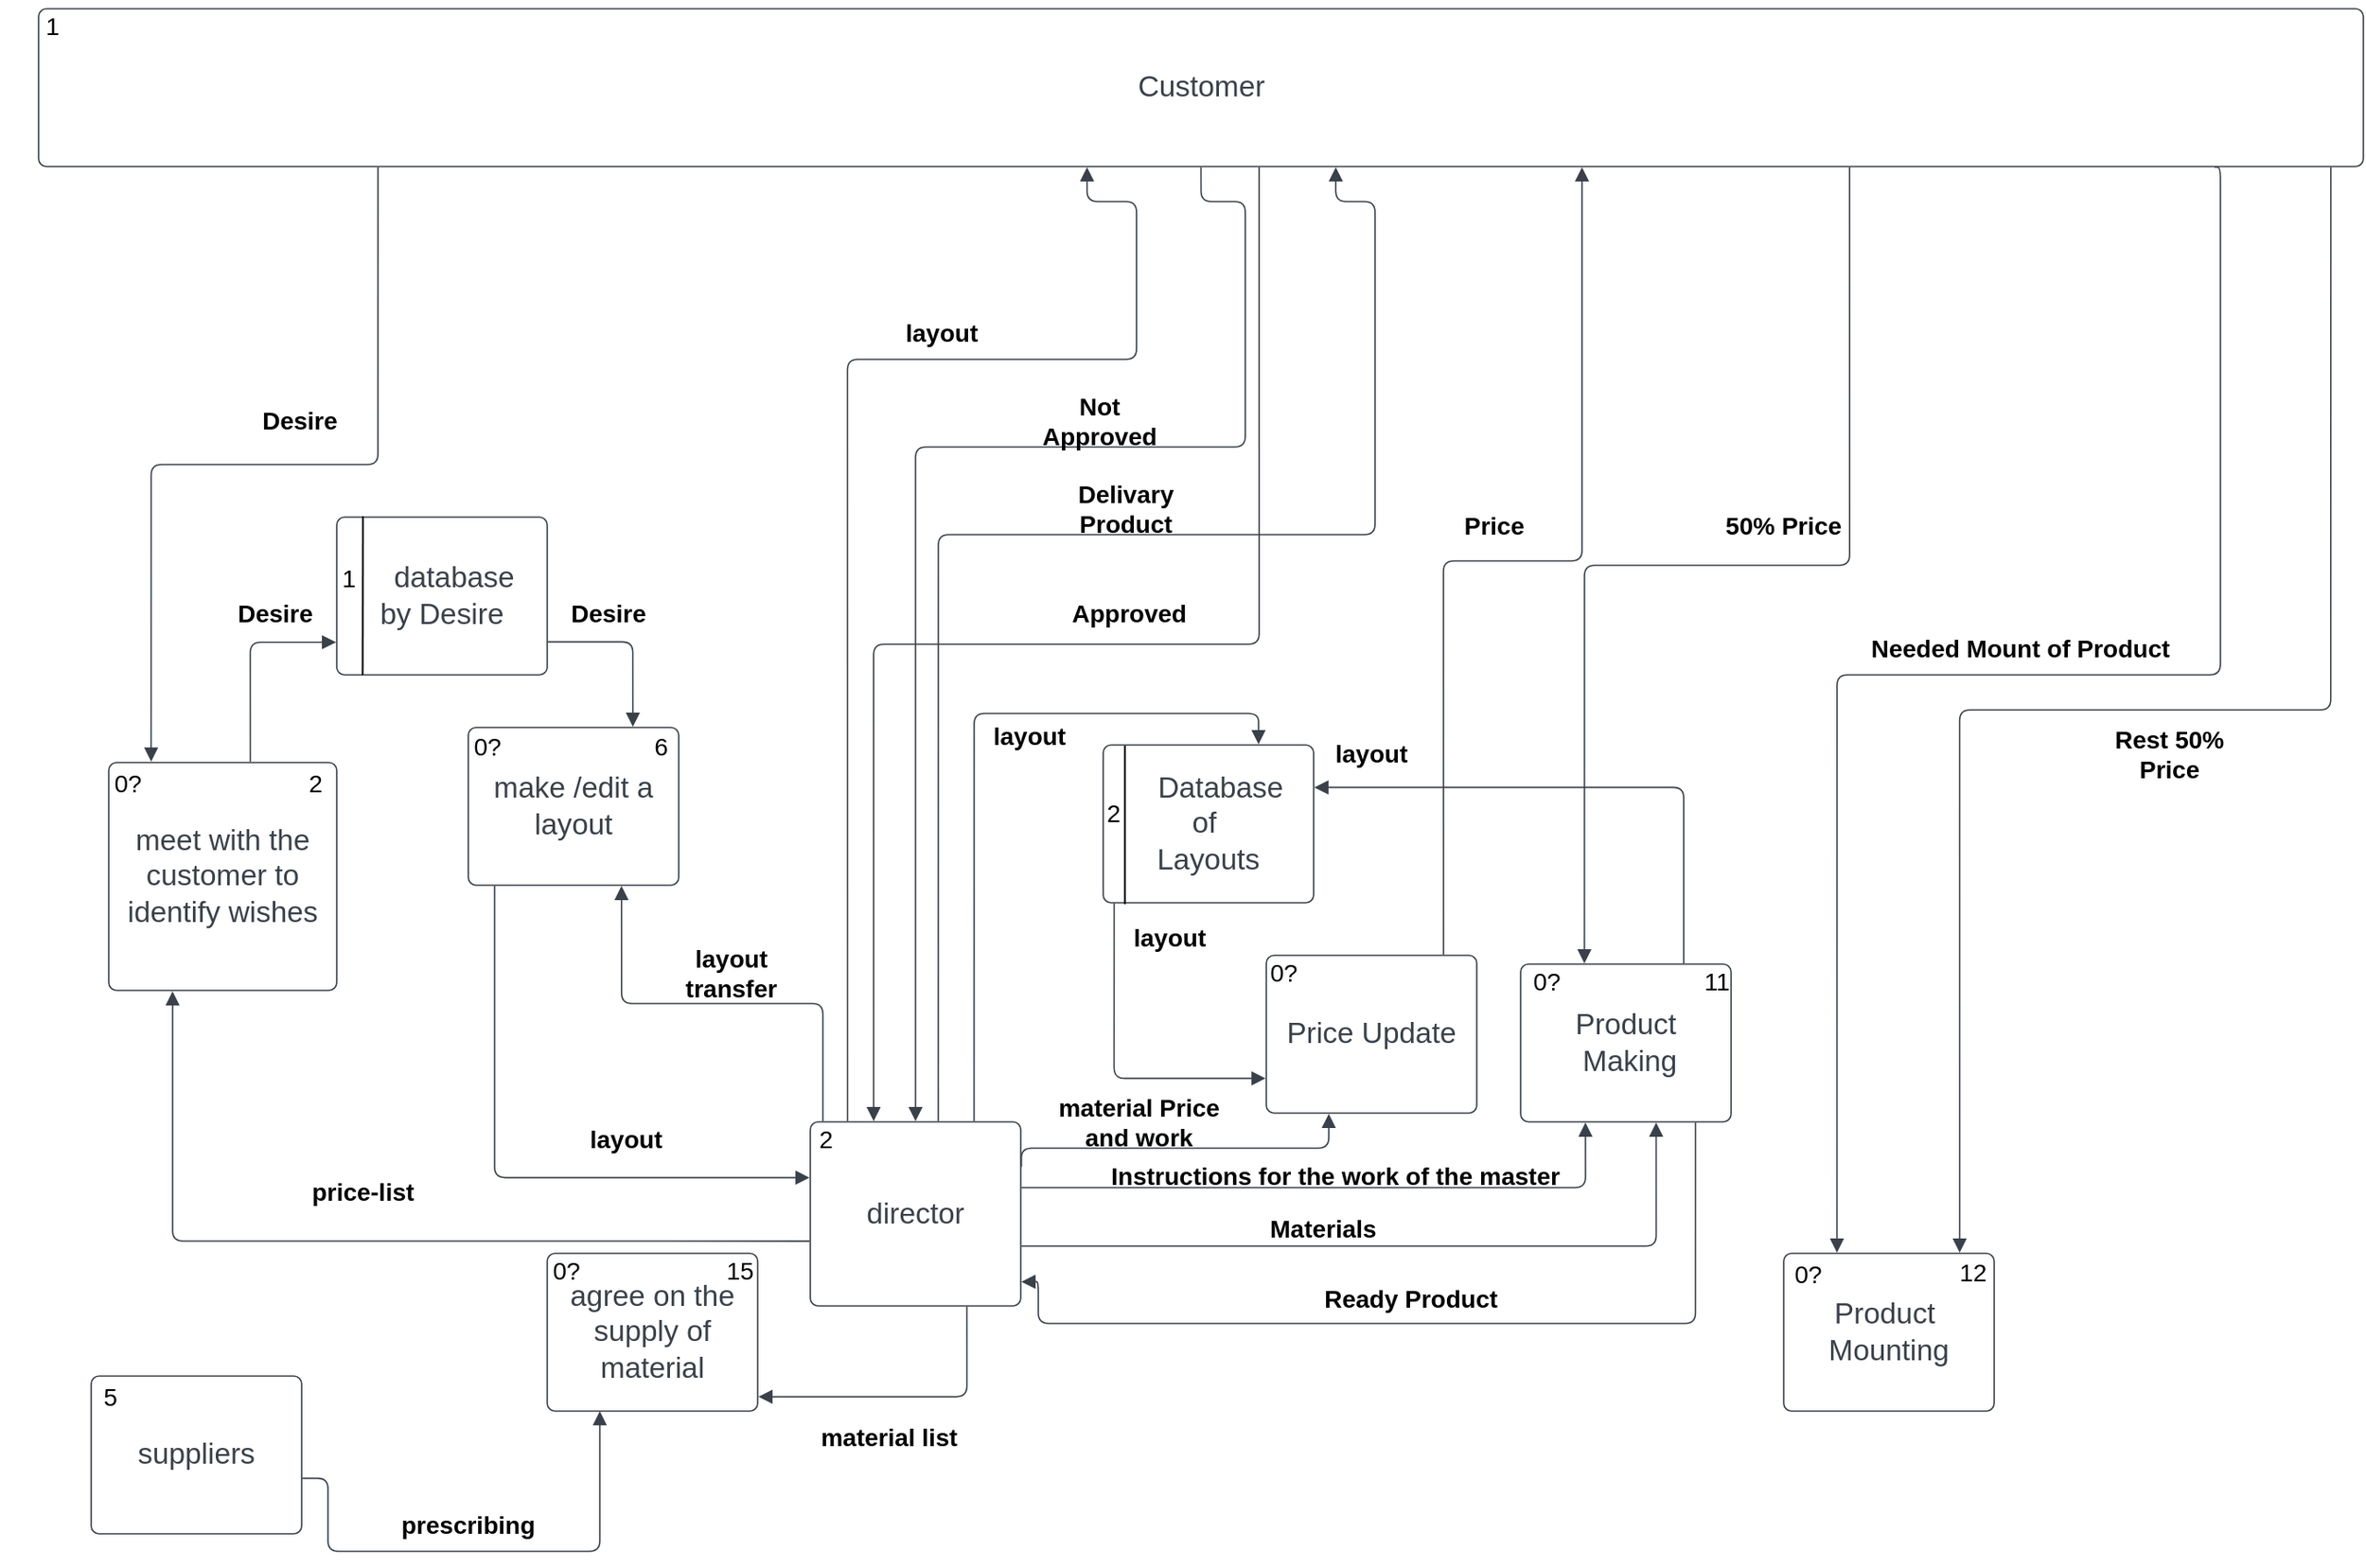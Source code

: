 <mxfile version="16.5.1" type="device"><diagram id="8-Jp3v6pZo7YQEOLFInc" name="Страница 1"><mxGraphModel dx="1038" dy="641" grid="1" gridSize="10" guides="1" tooltips="1" connect="1" arrows="1" fold="1" page="1" pageScale="1" pageWidth="827" pageHeight="1169" math="0" shadow="0"><root><mxCell id="0"/><mxCell id="1" parent="0"/><UserObject label="Customer" lucidchartObjectId="VuO3QgHxCq00" id="sk3o0Xf0YN5ycewAc6kQ-1"><mxCell style="html=1;overflow=block;blockSpacing=1;whiteSpace=wrap;fontSize=16.7;fontColor=#3a414a;spacing=9;strokeColor=#3a414a;strokeOpacity=100;rounded=1;absoluteArcSize=1;arcSize=9;strokeWidth=0.8;" parent="1" vertex="1"><mxGeometry x="220" y="100" width="1325.5" height="90" as="geometry"/></mxCell></UserObject><UserObject label="&amp;nbsp; &amp;nbsp;database by Desire" lucidchartObjectId="VuO37QcpK-xq" id="sk3o0Xf0YN5ycewAc6kQ-2"><mxCell style="html=1;overflow=block;blockSpacing=1;whiteSpace=wrap;fontSize=16.7;fontColor=#3a414a;spacing=9;strokeColor=#3a414a;strokeOpacity=100;rounded=1;absoluteArcSize=1;arcSize=9;strokeWidth=0.8;" parent="1" vertex="1"><mxGeometry x="390" y="390" width="120" height="90" as="geometry"/></mxCell></UserObject><UserObject label="meet with the customer to identify wishes" lucidchartObjectId="VuO3s7L4ausJ" id="sk3o0Xf0YN5ycewAc6kQ-3"><mxCell style="html=1;overflow=block;blockSpacing=1;whiteSpace=wrap;fontSize=16.7;fontColor=#3a414a;spacing=9;strokeColor=#3a414a;strokeOpacity=100;rounded=1;absoluteArcSize=1;arcSize=9;strokeWidth=0.8;" parent="1" vertex="1"><mxGeometry x="260" y="530" width="130" height="130" as="geometry"/></mxCell></UserObject><UserObject label="make /edit a layout" lucidchartObjectId="WuO3gTZSOkX5" id="sk3o0Xf0YN5ycewAc6kQ-4"><mxCell style="html=1;overflow=block;blockSpacing=1;whiteSpace=wrap;fontSize=16.7;fontColor=#3a414a;spacing=9;strokeColor=#3a414a;strokeOpacity=100;rounded=1;absoluteArcSize=1;arcSize=9;strokeWidth=0.8;" parent="1" vertex="1"><mxGeometry x="465" y="510" width="120" height="90" as="geometry"/></mxCell></UserObject><UserObject label="suppliers" lucidchartObjectId="2uO3g4DsFHfG" id="sk3o0Xf0YN5ycewAc6kQ-5"><mxCell style="html=1;overflow=block;blockSpacing=1;whiteSpace=wrap;fontSize=16.7;fontColor=#3a414a;spacing=9;strokeColor=#3a414a;strokeOpacity=100;rounded=1;absoluteArcSize=1;arcSize=9;strokeWidth=0.8;" parent="1" vertex="1"><mxGeometry x="250" y="880" width="120" height="90" as="geometry"/></mxCell></UserObject><UserObject label="agree on the supply of material" lucidchartObjectId="3uO3Tk2mHHOT" id="sk3o0Xf0YN5ycewAc6kQ-6"><mxCell style="html=1;overflow=block;blockSpacing=1;whiteSpace=wrap;fontSize=16.7;fontColor=#3a414a;spacing=9;strokeColor=#3a414a;strokeOpacity=100;rounded=1;absoluteArcSize=1;arcSize=9;strokeWidth=0.8;" parent="1" vertex="1"><mxGeometry x="510" y="810" width="120" height="90" as="geometry"/></mxCell></UserObject><UserObject label="Price Update" lucidchartObjectId="4uO3TRfyS2Xg" id="sk3o0Xf0YN5ycewAc6kQ-7"><mxCell style="html=1;overflow=block;blockSpacing=1;whiteSpace=wrap;fontSize=16.7;fontColor=#3a414a;spacing=9;strokeColor=#3a414a;strokeOpacity=100;rounded=1;absoluteArcSize=1;arcSize=9;strokeWidth=0.8;" parent="1" vertex="1"><mxGeometry x="920" y="640" width="120" height="90" as="geometry"/></mxCell></UserObject><UserObject label="Product&lt;br&gt;&amp;nbsp;Making" lucidchartObjectId="5uO3WFaSCXtl" id="sk3o0Xf0YN5ycewAc6kQ-8"><mxCell style="html=1;overflow=block;blockSpacing=1;whiteSpace=wrap;fontSize=16.7;fontColor=#3a414a;spacing=9;strokeColor=#3a414a;strokeOpacity=100;rounded=1;absoluteArcSize=1;arcSize=9;strokeWidth=0.8;" parent="1" vertex="1"><mxGeometry x="1065" y="645" width="120" height="90" as="geometry"/></mxCell></UserObject><UserObject label="Product&amp;nbsp;&lt;br&gt;Mounting" lucidchartObjectId="7uO3QJo4KwS~" id="sk3o0Xf0YN5ycewAc6kQ-9"><mxCell style="html=1;overflow=block;blockSpacing=1;whiteSpace=wrap;fontSize=16.7;fontColor=#3a414a;spacing=9;strokeColor=#3a414a;strokeOpacity=100;rounded=1;absoluteArcSize=1;arcSize=9;strokeWidth=0.8;" parent="1" vertex="1"><mxGeometry x="1215" y="810" width="120" height="90" as="geometry"/></mxCell></UserObject><UserObject label="director" lucidchartObjectId="hvO3Xy9AM3UA" id="sk3o0Xf0YN5ycewAc6kQ-10"><mxCell style="html=1;overflow=block;blockSpacing=1;whiteSpace=wrap;fontSize=16.7;fontColor=#3a414a;spacing=9;strokeColor=#3a414a;strokeOpacity=100;rounded=1;absoluteArcSize=1;arcSize=9;strokeWidth=0.8;" parent="1" vertex="1"><mxGeometry x="660" y="735" width="120" height="105" as="geometry"/></mxCell></UserObject><UserObject label="&amp;nbsp; &amp;nbsp;Database of&amp;nbsp;&lt;br&gt;Layouts" lucidchartObjectId="ivO3Tdu9nymU" id="sk3o0Xf0YN5ycewAc6kQ-11"><mxCell style="html=1;overflow=block;blockSpacing=1;whiteSpace=wrap;fontSize=16.7;fontColor=#3a414a;spacing=9;strokeColor=#3a414a;strokeOpacity=100;rounded=1;absoluteArcSize=1;arcSize=9;strokeWidth=0.8;" parent="1" vertex="1"><mxGeometry x="827" y="520" width="120" height="90" as="geometry"/></mxCell></UserObject><UserObject label="" lucidchartObjectId="syO3vsrLoh~A" id="sk3o0Xf0YN5ycewAc6kQ-12"><mxCell style="html=1;jettySize=18;whiteSpace=wrap;fontSize=13;strokeColor=#3a414a;strokeOpacity=100;strokeWidth=0.8;rounded=1;arcSize=12;edgeStyle=orthogonalEdgeStyle;startArrow=none;endArrow=block;endFill=1;exitX=0.986;exitY=1.004;exitPerimeter=0;entryX=0.836;entryY=-0.004;entryPerimeter=0;" parent="1" source="sk3o0Xf0YN5ycewAc6kQ-1" target="sk3o0Xf0YN5ycewAc6kQ-9" edge="1"><mxGeometry width="100" height="100" relative="1" as="geometry"><Array as="points"/></mxGeometry></mxCell></UserObject><UserObject label="" lucidchartObjectId="BAO3RwtnBQ~0" id="sk3o0Xf0YN5ycewAc6kQ-13"><mxCell style="html=1;jettySize=18;whiteSpace=wrap;fontSize=13;strokeColor=#3a414a;strokeOpacity=100;strokeWidth=0.8;rounded=1;arcSize=12;edgeStyle=orthogonalEdgeStyle;startArrow=none;endArrow=block;endFill=1;exitX=0.775;exitY=-0.004;exitPerimeter=0;entryX=1.003;entryY=0.269;entryPerimeter=0;" parent="1" source="sk3o0Xf0YN5ycewAc6kQ-8" target="sk3o0Xf0YN5ycewAc6kQ-11" edge="1"><mxGeometry width="100" height="100" relative="1" as="geometry"><Array as="points"/></mxGeometry></mxCell></UserObject><UserObject label="" lucidchartObjectId="ZAO3rAn_Qy5a" id="sk3o0Xf0YN5ycewAc6kQ-14"><mxCell style="html=1;jettySize=18;whiteSpace=wrap;fontSize=13;strokeColor=#3a414a;strokeOpacity=100;strokeWidth=0.8;rounded=1;arcSize=12;edgeStyle=orthogonalEdgeStyle;startArrow=none;endArrow=block;endFill=1;exitX=0.936;exitY=1.004;exitPerimeter=0;entryX=0.253;entryY=-0.004;entryPerimeter=0;" parent="1" source="sk3o0Xf0YN5ycewAc6kQ-1" target="sk3o0Xf0YN5ycewAc6kQ-9" edge="1"><mxGeometry width="100" height="100" relative="1" as="geometry"><Array as="points"><mxPoint x="1464" y="480"/><mxPoint x="1245" y="480"/></Array></mxGeometry></mxCell></UserObject><UserObject label="" lucidchartObjectId="_AO3zRc4r9J4" id="sk3o0Xf0YN5ycewAc6kQ-15"><mxCell style="html=1;jettySize=18;whiteSpace=wrap;fontSize=13;strokeColor=#3a414a;strokeOpacity=100;strokeWidth=0.8;rounded=1;arcSize=12;edgeStyle=orthogonalEdgeStyle;startArrow=none;endArrow=block;endFill=1;exitX=0.779;exitY=1.004;exitPerimeter=0;entryX=0.303;entryY=-0.004;entryPerimeter=0;" parent="1" source="sk3o0Xf0YN5ycewAc6kQ-1" target="sk3o0Xf0YN5ycewAc6kQ-8" edge="1"><mxGeometry width="100" height="100" relative="1" as="geometry"><Array as="points"/></mxGeometry></mxCell></UserObject><UserObject label="" lucidchartObjectId="jBO3nlQsIJuD" id="sk3o0Xf0YN5ycewAc6kQ-16"><mxCell style="html=1;jettySize=18;whiteSpace=wrap;fontSize=13;strokeColor=#3a414a;strokeOpacity=100;strokeWidth=0.8;rounded=1;arcSize=12;edgeStyle=orthogonalEdgeStyle;startArrow=none;endArrow=block;endFill=1;exitX=0.842;exitY=-0.004;exitPerimeter=0;entryX=0.664;entryY=1.004;entryPerimeter=0;" parent="1" source="sk3o0Xf0YN5ycewAc6kQ-7" target="sk3o0Xf0YN5ycewAc6kQ-1" edge="1"><mxGeometry width="100" height="100" relative="1" as="geometry"><Array as="points"><mxPoint x="1021" y="415"/><mxPoint x="1100" y="415"/><mxPoint x="1100" y="190"/></Array></mxGeometry></mxCell></UserObject><UserObject label="" lucidchartObjectId="vBO3p8ErJJn7" id="sk3o0Xf0YN5ycewAc6kQ-17"><mxCell style="html=1;jettySize=18;whiteSpace=wrap;fontSize=13;strokeColor=#3a414a;strokeOpacity=100;strokeWidth=0.8;rounded=1;arcSize=12;edgeStyle=orthogonalEdgeStyle;startArrow=none;endArrow=block;endFill=1;exitX=0.052;exitY=1.003;exitPerimeter=0;entryX=-0.003;entryY=0.78;entryPerimeter=0;exitDx=0;exitDy=0;" parent="1" source="sk3o0Xf0YN5ycewAc6kQ-11" target="sk3o0Xf0YN5ycewAc6kQ-7" edge="1"><mxGeometry width="100" height="100" relative="1" as="geometry"><Array as="points"/></mxGeometry></mxCell></UserObject><UserObject label="" lucidchartObjectId="mCO3MsNEEXpA" id="sk3o0Xf0YN5ycewAc6kQ-18"><mxCell style="html=1;jettySize=18;whiteSpace=wrap;fontSize=13;strokeColor=#3a414a;strokeOpacity=100;strokeWidth=0.8;rounded=1;arcSize=12;edgeStyle=orthogonalEdgeStyle;startArrow=none;endArrow=block;endFill=1;exitX=0.525;exitY=1.004;exitPerimeter=0;entryX=0.301;entryY=-0.004;entryPerimeter=0;" parent="1" source="sk3o0Xf0YN5ycewAc6kQ-1" target="sk3o0Xf0YN5ycewAc6kQ-10" edge="1"><mxGeometry width="100" height="100" relative="1" as="geometry"><Array as="points"/></mxGeometry></mxCell></UserObject><UserObject label="" lucidchartObjectId="GCO3w6SdLy4X" id="sk3o0Xf0YN5ycewAc6kQ-19"><mxCell style="html=1;jettySize=18;whiteSpace=wrap;fontSize=13;strokeColor=#3a414a;strokeOpacity=100;strokeWidth=0.8;rounded=1;arcSize=12;edgeStyle=orthogonalEdgeStyle;startArrow=none;endArrow=block;endFill=1;exitX=0.608;exitY=-0.004;exitPerimeter=0;entryX=0.558;entryY=1.004;entryPerimeter=0;" parent="1" source="sk3o0Xf0YN5ycewAc6kQ-10" target="sk3o0Xf0YN5ycewAc6kQ-1" edge="1"><mxGeometry width="100" height="100" relative="1" as="geometry"><Array as="points"><mxPoint x="733" y="400"/><mxPoint x="982" y="400"/><mxPoint x="982" y="210"/><mxPoint x="960" y="210"/></Array></mxGeometry></mxCell></UserObject><UserObject label="" lucidchartObjectId="KDO3iasCcgRP" id="sk3o0Xf0YN5ycewAc6kQ-20"><mxCell style="html=1;jettySize=18;whiteSpace=wrap;fontSize=13;strokeColor=#3a414a;strokeOpacity=100;strokeWidth=0.8;rounded=1;arcSize=12;edgeStyle=orthogonalEdgeStyle;startArrow=none;endArrow=block;endFill=1;exitX=0.5;exitY=1.004;exitPerimeter=0;entryX=0.5;entryY=-0.004;entryPerimeter=0;" parent="1" source="sk3o0Xf0YN5ycewAc6kQ-1" target="sk3o0Xf0YN5ycewAc6kQ-10" edge="1"><mxGeometry width="100" height="100" relative="1" as="geometry"><Array as="points"><mxPoint x="883" y="210"/><mxPoint x="908" y="210"/><mxPoint x="908" y="350"/><mxPoint x="720" y="350"/></Array></mxGeometry></mxCell></UserObject><UserObject label="" lucidchartObjectId="yEO3XQ6JEy~a" id="sk3o0Xf0YN5ycewAc6kQ-21"><mxCell style="html=1;jettySize=18;whiteSpace=wrap;fontSize=13;strokeColor=#3a414a;strokeOpacity=100;strokeWidth=0.8;rounded=1;arcSize=12;edgeStyle=orthogonalEdgeStyle;startArrow=none;endArrow=block;endFill=1;exitX=0.778;exitY=-0.004;exitPerimeter=0;entryX=0.738;entryY=-0.004;entryPerimeter=0;" parent="1" source="sk3o0Xf0YN5ycewAc6kQ-10" target="sk3o0Xf0YN5ycewAc6kQ-11" edge="1"><mxGeometry width="100" height="100" relative="1" as="geometry"><Array as="points"/></mxGeometry></mxCell></UserObject><UserObject label="" lucidchartObjectId="GEO3EpPa49yD" id="sk3o0Xf0YN5ycewAc6kQ-22"><mxCell style="html=1;jettySize=18;whiteSpace=wrap;fontSize=13;strokeColor=#3a414a;strokeOpacity=100;strokeWidth=0.8;rounded=1;arcSize=12;edgeStyle=orthogonalEdgeStyle;startArrow=none;endArrow=block;endFill=1;exitX=0.744;exitY=1.004;exitPerimeter=0;entryX=1.003;entryY=0.909;entryPerimeter=0;" parent="1" source="sk3o0Xf0YN5ycewAc6kQ-10" target="sk3o0Xf0YN5ycewAc6kQ-6" edge="1"><mxGeometry width="100" height="100" relative="1" as="geometry"><Array as="points"/></mxGeometry></mxCell></UserObject><UserObject label="" lucidchartObjectId="YEO3q4UaBnt_" id="sk3o0Xf0YN5ycewAc6kQ-23"><mxCell style="html=1;jettySize=18;whiteSpace=wrap;fontSize=13;strokeColor=#3a414a;strokeOpacity=100;strokeWidth=0.8;rounded=1;arcSize=12;edgeStyle=orthogonalEdgeStyle;startArrow=none;endArrow=block;endFill=1;exitX=1.003;exitY=0.244;exitPerimeter=0;entryX=0.297;entryY=1.004;entryPerimeter=0;" parent="1" source="sk3o0Xf0YN5ycewAc6kQ-10" target="sk3o0Xf0YN5ycewAc6kQ-7" edge="1"><mxGeometry width="100" height="100" relative="1" as="geometry"><Array as="points"><mxPoint x="780" y="750"/><mxPoint x="956" y="750"/></Array></mxGeometry></mxCell></UserObject><UserObject label="" lucidchartObjectId="aFO358TBXfWk" id="sk3o0Xf0YN5ycewAc6kQ-24"><mxCell style="html=1;jettySize=18;whiteSpace=wrap;fontSize=13;strokeColor=#3a414a;strokeOpacity=100;strokeWidth=0.8;rounded=1;arcSize=12;edgeStyle=orthogonalEdgeStyle;startArrow=none;endArrow=block;endFill=1;exitX=1.003;exitY=0.357;exitPerimeter=0;entryX=0.308;entryY=1.004;entryPerimeter=0;" parent="1" source="sk3o0Xf0YN5ycewAc6kQ-10" target="sk3o0Xf0YN5ycewAc6kQ-8" edge="1"><mxGeometry width="100" height="100" relative="1" as="geometry"><Array as="points"><mxPoint x="1102" y="773"/></Array></mxGeometry></mxCell></UserObject><UserObject label="" lucidchartObjectId="iFO3LfWJaVzJ" id="sk3o0Xf0YN5ycewAc6kQ-25"><mxCell style="html=1;jettySize=18;whiteSpace=wrap;fontSize=13;strokeColor=#3a414a;strokeOpacity=100;strokeWidth=0.8;rounded=1;arcSize=12;edgeStyle=orthogonalEdgeStyle;startArrow=none;endArrow=block;endFill=1;exitX=1.003;exitY=0.675;exitPerimeter=0;entryX=0.644;entryY=1.004;entryPerimeter=0;" parent="1" source="sk3o0Xf0YN5ycewAc6kQ-10" target="sk3o0Xf0YN5ycewAc6kQ-8" edge="1"><mxGeometry width="100" height="100" relative="1" as="geometry"><Array as="points"/></mxGeometry></mxCell></UserObject><UserObject label="" lucidchartObjectId="pFO34ugMsdZL" id="sk3o0Xf0YN5ycewAc6kQ-26"><mxCell style="html=1;jettySize=18;whiteSpace=wrap;fontSize=13;strokeColor=#3a414a;strokeOpacity=100;strokeWidth=0.8;rounded=1;arcSize=12;edgeStyle=orthogonalEdgeStyle;startArrow=none;endArrow=block;endFill=1;exitX=0.831;exitY=1.004;exitPerimeter=0;entryX=1.003;entryY=0.869;entryPerimeter=0;" parent="1" source="sk3o0Xf0YN5ycewAc6kQ-8" target="sk3o0Xf0YN5ycewAc6kQ-10" edge="1"><mxGeometry width="100" height="100" relative="1" as="geometry"><Array as="points"><mxPoint x="1165" y="850"/><mxPoint x="790" y="850"/><mxPoint x="790" y="826"/></Array></mxGeometry></mxCell></UserObject><UserObject label="" lucidchartObjectId="SGO3nu1Zo4ZE" id="sk3o0Xf0YN5ycewAc6kQ-27"><mxCell style="html=1;jettySize=18;whiteSpace=wrap;fontSize=13;strokeColor=#3a414a;strokeOpacity=100;strokeWidth=0.8;rounded=1;arcSize=12;edgeStyle=orthogonalEdgeStyle;startArrow=none;endArrow=block;endFill=1;exitX=0.125;exitY=1.004;exitPerimeter=0;entryX=-0.003;entryY=0.303;entryPerimeter=0;" parent="1" source="sk3o0Xf0YN5ycewAc6kQ-4" target="sk3o0Xf0YN5ycewAc6kQ-10" edge="1"><mxGeometry width="100" height="100" relative="1" as="geometry"><Array as="points"/></mxGeometry></mxCell></UserObject><UserObject label="" lucidchartObjectId="FIO3myUgv3BR" id="sk3o0Xf0YN5ycewAc6kQ-28"><mxCell style="html=1;jettySize=18;whiteSpace=wrap;fontSize=13;strokeColor=#3a414a;strokeOpacity=100;strokeWidth=0.8;rounded=1;arcSize=12;edgeStyle=orthogonalEdgeStyle;startArrow=none;endArrow=block;endFill=1;exitX=0.06;exitY=-0.004;exitPerimeter=0;entryX=0.728;entryY=1.004;entryPerimeter=0;" parent="1" source="sk3o0Xf0YN5ycewAc6kQ-10" target="sk3o0Xf0YN5ycewAc6kQ-4" edge="1"><mxGeometry width="100" height="100" relative="1" as="geometry"><Array as="points"/></mxGeometry></mxCell></UserObject><UserObject label="" lucidchartObjectId="KIO3P2-_enZs" id="sk3o0Xf0YN5ycewAc6kQ-29"><mxCell style="html=1;jettySize=18;whiteSpace=wrap;fontSize=13;strokeColor=#3a414a;strokeOpacity=100;strokeWidth=0.8;rounded=1;arcSize=12;edgeStyle=orthogonalEdgeStyle;startArrow=none;endArrow=block;endFill=1;exitX=0.177;exitY=-0.004;exitPerimeter=0;entryX=0.451;entryY=1.004;entryPerimeter=0;" parent="1" source="sk3o0Xf0YN5ycewAc6kQ-10" target="sk3o0Xf0YN5ycewAc6kQ-1" edge="1"><mxGeometry width="100" height="100" relative="1" as="geometry"><Array as="points"><mxPoint x="681" y="300"/><mxPoint x="846" y="300"/><mxPoint x="846" y="210"/><mxPoint x="818" y="210"/></Array></mxGeometry></mxCell></UserObject><UserObject label="" lucidchartObjectId="9IO3O85ldNJz" id="sk3o0Xf0YN5ycewAc6kQ-30"><mxCell style="html=1;jettySize=18;whiteSpace=wrap;fontSize=13;strokeColor=#3a414a;strokeOpacity=100;strokeWidth=0.8;rounded=1;arcSize=12;edgeStyle=orthogonalEdgeStyle;startArrow=none;endArrow=block;endFill=1;exitX=1.003;exitY=0.648;exitPerimeter=0;entryX=0.25;entryY=1;entryDx=0;entryDy=0;" parent="1" source="sk3o0Xf0YN5ycewAc6kQ-5" target="sk3o0Xf0YN5ycewAc6kQ-6" edge="1"><mxGeometry width="100" height="100" relative="1" as="geometry"><Array as="points"><mxPoint x="385" y="980"/><mxPoint x="540" y="980"/></Array></mxGeometry></mxCell></UserObject><UserObject label="" lucidchartObjectId="qJO38kpKxhpt" id="sk3o0Xf0YN5ycewAc6kQ-31"><mxCell style="html=1;jettySize=18;whiteSpace=wrap;fontSize=13;strokeColor=#3a414a;strokeOpacity=100;strokeWidth=0.8;rounded=1;arcSize=12;edgeStyle=orthogonalEdgeStyle;startArrow=none;endArrow=block;endFill=1;exitX=-0.003;exitY=0.648;exitPerimeter=0;entryX=0.28;entryY=1.004;entryPerimeter=0;" parent="1" source="sk3o0Xf0YN5ycewAc6kQ-10" target="sk3o0Xf0YN5ycewAc6kQ-3" edge="1"><mxGeometry width="100" height="100" relative="1" as="geometry"><Array as="points"/></mxGeometry></mxCell></UserObject><UserObject label="" lucidchartObjectId="yJO3pNXr24Xw" id="sk3o0Xf0YN5ycewAc6kQ-32"><mxCell style="html=1;jettySize=18;whiteSpace=wrap;fontSize=13;strokeColor=#3a414a;strokeOpacity=100;strokeWidth=0.8;rounded=1;arcSize=12;edgeStyle=orthogonalEdgeStyle;startArrow=none;endArrow=block;endFill=1;exitX=0.146;exitY=1.004;exitPerimeter=0;entryX=0.186;entryY=-0.004;entryPerimeter=0;" parent="1" source="sk3o0Xf0YN5ycewAc6kQ-1" target="sk3o0Xf0YN5ycewAc6kQ-3" edge="1"><mxGeometry width="100" height="100" relative="1" as="geometry"><Array as="points"/></mxGeometry></mxCell></UserObject><UserObject label="" lucidchartObjectId="GJO3O_tJ6e-B" id="sk3o0Xf0YN5ycewAc6kQ-33"><mxCell style="html=1;jettySize=18;whiteSpace=wrap;fontSize=13;strokeColor=#3a414a;strokeOpacity=100;strokeWidth=0.8;rounded=1;arcSize=12;edgeStyle=orthogonalEdgeStyle;startArrow=none;endArrow=block;endFill=1;exitX=0.621;exitY=-0.004;exitPerimeter=0;entryX=-0.003;entryY=0.793;entryPerimeter=0;" parent="1" source="sk3o0Xf0YN5ycewAc6kQ-3" target="sk3o0Xf0YN5ycewAc6kQ-2" edge="1"><mxGeometry width="100" height="100" relative="1" as="geometry"><Array as="points"/></mxGeometry></mxCell></UserObject><UserObject label="" lucidchartObjectId="OJO3nvNanyT5" id="sk3o0Xf0YN5ycewAc6kQ-34"><mxCell style="html=1;jettySize=18;whiteSpace=wrap;fontSize=13;strokeColor=#3a414a;strokeOpacity=100;strokeWidth=0.8;rounded=1;arcSize=12;edgeStyle=orthogonalEdgeStyle;startArrow=none;endArrow=block;endFill=1;exitX=1.003;exitY=0.791;exitPerimeter=0;entryX=0.782;entryY=-0.004;entryPerimeter=0;" parent="1" source="sk3o0Xf0YN5ycewAc6kQ-2" target="sk3o0Xf0YN5ycewAc6kQ-4" edge="1"><mxGeometry width="100" height="100" relative="1" as="geometry"><Array as="points"/></mxGeometry></mxCell></UserObject><mxCell id="ZkdYIVd_s-SE7F8qJqTa-1" value="&lt;b&gt;&lt;font style=&quot;font-size: 14px&quot;&gt;Not Approved&lt;/font&gt;&lt;/b&gt;" style="text;html=1;strokeColor=none;fillColor=none;align=center;verticalAlign=middle;whiteSpace=wrap;rounded=0;" parent="1" vertex="1"><mxGeometry x="780" y="320" width="90" height="30" as="geometry"/></mxCell><mxCell id="ZkdYIVd_s-SE7F8qJqTa-2" value="&lt;b&gt;&lt;font style=&quot;font-size: 14px&quot;&gt;prescribing&lt;/font&gt;&lt;/b&gt;" style="text;html=1;strokeColor=none;fillColor=none;align=center;verticalAlign=middle;whiteSpace=wrap;rounded=0;" parent="1" vertex="1"><mxGeometry x="420" y="950" width="90" height="30" as="geometry"/></mxCell><mxCell id="ZkdYIVd_s-SE7F8qJqTa-3" value="&lt;span style=&quot;font-size: 14px&quot;&gt;&lt;b&gt;layout transfer&lt;/b&gt;&lt;/span&gt;" style="text;html=1;strokeColor=none;fillColor=none;align=center;verticalAlign=middle;whiteSpace=wrap;rounded=0;" parent="1" vertex="1"><mxGeometry x="570" y="630" width="90" height="40" as="geometry"/></mxCell><mxCell id="ZkdYIVd_s-SE7F8qJqTa-4" value="&lt;span style=&quot;font-size: 14px&quot;&gt;&lt;b&gt;layout&lt;/b&gt;&lt;/span&gt;" style="text;html=1;strokeColor=none;fillColor=none;align=center;verticalAlign=middle;whiteSpace=wrap;rounded=0;" parent="1" vertex="1"><mxGeometry x="510" y="730" width="90" height="30" as="geometry"/></mxCell><mxCell id="ZkdYIVd_s-SE7F8qJqTa-5" value="&lt;span style=&quot;font-size: 14px&quot;&gt;&lt;b&gt;layout&lt;/b&gt;&lt;/span&gt;" style="text;html=1;strokeColor=none;fillColor=none;align=center;verticalAlign=middle;whiteSpace=wrap;rounded=0;" parent="1" vertex="1"><mxGeometry x="690" y="270" width="90" height="30" as="geometry"/></mxCell><mxCell id="ZkdYIVd_s-SE7F8qJqTa-6" value="&lt;span style=&quot;font-size: 14px&quot;&gt;&lt;b&gt;Desire&lt;/b&gt;&lt;/span&gt;" style="text;html=1;strokeColor=none;fillColor=none;align=center;verticalAlign=middle;whiteSpace=wrap;rounded=0;" parent="1" vertex="1"><mxGeometry x="324" y="320" width="90" height="30" as="geometry"/></mxCell><mxCell id="ZkdYIVd_s-SE7F8qJqTa-7" value="&lt;span style=&quot;font-size: 14px&quot;&gt;&lt;b&gt;material list&lt;/b&gt;&lt;/span&gt;" style="text;html=1;strokeColor=none;fillColor=none;align=center;verticalAlign=middle;whiteSpace=wrap;rounded=0;" parent="1" vertex="1"><mxGeometry x="660" y="900" width="90" height="30" as="geometry"/></mxCell><mxCell id="ZkdYIVd_s-SE7F8qJqTa-8" value="&lt;span style=&quot;font-size: 14px&quot;&gt;&lt;b&gt;price-list&lt;/b&gt;&lt;/span&gt;" style="text;html=1;strokeColor=none;fillColor=none;align=center;verticalAlign=middle;whiteSpace=wrap;rounded=0;" parent="1" vertex="1"><mxGeometry x="360" y="760" width="90" height="30" as="geometry"/></mxCell><mxCell id="ZkdYIVd_s-SE7F8qJqTa-10" value="&lt;span style=&quot;font-size: 14px&quot;&gt;&lt;b&gt;Desire&lt;/b&gt;&lt;/span&gt;" style="text;html=1;strokeColor=none;fillColor=none;align=center;verticalAlign=middle;whiteSpace=wrap;rounded=0;" parent="1" vertex="1"><mxGeometry x="310" y="430" width="90" height="30" as="geometry"/></mxCell><mxCell id="ZkdYIVd_s-SE7F8qJqTa-11" value="&lt;span style=&quot;font-size: 14px&quot;&gt;&lt;b&gt;Desire&lt;/b&gt;&lt;/span&gt;" style="text;html=1;strokeColor=none;fillColor=none;align=center;verticalAlign=middle;whiteSpace=wrap;rounded=0;" parent="1" vertex="1"><mxGeometry x="500" y="430" width="90" height="30" as="geometry"/></mxCell><mxCell id="ZkdYIVd_s-SE7F8qJqTa-14" value="&lt;b&gt;&lt;font style=&quot;font-size: 14px&quot;&gt;Delivary Product&lt;/font&gt;&lt;/b&gt;" style="text;html=1;strokeColor=none;fillColor=none;align=center;verticalAlign=middle;whiteSpace=wrap;rounded=0;" parent="1" vertex="1"><mxGeometry x="795" y="370" width="90" height="30" as="geometry"/></mxCell><mxCell id="ZkdYIVd_s-SE7F8qJqTa-15" value="&lt;b&gt;&lt;font style=&quot;font-size: 14px&quot;&gt;&amp;nbsp;Approved&lt;/font&gt;&lt;/b&gt;" style="text;html=1;strokeColor=none;fillColor=none;align=center;verticalAlign=middle;whiteSpace=wrap;rounded=0;" parent="1" vertex="1"><mxGeometry x="795" y="430" width="90" height="30" as="geometry"/></mxCell><mxCell id="ZkdYIVd_s-SE7F8qJqTa-17" value="&lt;span style=&quot;font-size: 14px&quot;&gt;&lt;b&gt;layout&lt;/b&gt;&lt;/span&gt;" style="text;html=1;strokeColor=none;fillColor=none;align=center;verticalAlign=middle;whiteSpace=wrap;rounded=0;" parent="1" vertex="1"><mxGeometry x="740" y="500" width="90" height="30" as="geometry"/></mxCell><mxCell id="ZkdYIVd_s-SE7F8qJqTa-18" value="&lt;span style=&quot;font-size: 14px&quot;&gt;&lt;b&gt;layout&lt;/b&gt;&lt;/span&gt;" style="text;html=1;strokeColor=none;fillColor=none;align=center;verticalAlign=middle;whiteSpace=wrap;rounded=0;" parent="1" vertex="1"><mxGeometry x="820" y="615" width="90" height="30" as="geometry"/></mxCell><mxCell id="ZkdYIVd_s-SE7F8qJqTa-19" value="&lt;span style=&quot;font-size: 14px&quot;&gt;&lt;b&gt;layout&lt;/b&gt;&lt;/span&gt;" style="text;html=1;strokeColor=none;fillColor=none;align=center;verticalAlign=middle;whiteSpace=wrap;rounded=0;" parent="1" vertex="1"><mxGeometry x="935" y="510" width="90" height="30" as="geometry"/></mxCell><mxCell id="ZkdYIVd_s-SE7F8qJqTa-22" value="&lt;span style=&quot;font-size: 14px&quot;&gt;&lt;b&gt;material Price and work&lt;/b&gt;&lt;/span&gt;" style="text;html=1;strokeColor=none;fillColor=none;align=center;verticalAlign=middle;whiteSpace=wrap;rounded=0;" parent="1" vertex="1"><mxGeometry x="795" y="720" width="105" height="30" as="geometry"/></mxCell><mxCell id="ZkdYIVd_s-SE7F8qJqTa-23" value="&lt;span style=&quot;font-size: 14px&quot;&gt;&lt;b&gt;Materials&lt;/b&gt;&lt;/span&gt;" style="text;html=1;strokeColor=none;fillColor=none;align=center;verticalAlign=middle;whiteSpace=wrap;rounded=0;" parent="1" vertex="1"><mxGeometry x="900" y="790" width="105" height="12.5" as="geometry"/></mxCell><mxCell id="ZkdYIVd_s-SE7F8qJqTa-24" value="&lt;span style=&quot;font-size: 14px&quot;&gt;&lt;b&gt;Ready Product&lt;/b&gt;&lt;/span&gt;" style="text;html=1;strokeColor=none;fillColor=none;align=center;verticalAlign=middle;whiteSpace=wrap;rounded=0;" parent="1" vertex="1"><mxGeometry x="950" y="830" width="105" height="12.5" as="geometry"/></mxCell><mxCell id="ZkdYIVd_s-SE7F8qJqTa-25" value="&lt;span style=&quot;font-size: 14px&quot;&gt;&lt;b&gt;Instructions for the work of the master&lt;/b&gt;&lt;/span&gt;" style="text;html=1;strokeColor=none;fillColor=none;align=center;verticalAlign=middle;whiteSpace=wrap;rounded=0;" parent="1" vertex="1"><mxGeometry x="827" y="760" width="265" height="12.5" as="geometry"/></mxCell><mxCell id="ZkdYIVd_s-SE7F8qJqTa-26" value="&lt;span style=&quot;font-size: 14px&quot;&gt;&lt;b&gt;Price&lt;/b&gt;&lt;/span&gt;" style="text;html=1;strokeColor=none;fillColor=none;align=center;verticalAlign=middle;whiteSpace=wrap;rounded=0;" parent="1" vertex="1"><mxGeometry x="1005" y="380" width="90" height="30" as="geometry"/></mxCell><mxCell id="ZkdYIVd_s-SE7F8qJqTa-27" value="&lt;span style=&quot;font-size: 14px&quot;&gt;&lt;b&gt;50% Price&lt;/b&gt;&lt;/span&gt;" style="text;html=1;strokeColor=none;fillColor=none;align=center;verticalAlign=middle;whiteSpace=wrap;rounded=0;" parent="1" vertex="1"><mxGeometry x="1170" y="380" width="90" height="30" as="geometry"/></mxCell><mxCell id="ZkdYIVd_s-SE7F8qJqTa-28" value="&lt;span style=&quot;font-size: 14px&quot;&gt;&lt;b&gt;Needed Mount of Product&lt;/b&gt;&lt;/span&gt;" style="text;html=1;strokeColor=none;fillColor=none;align=center;verticalAlign=middle;whiteSpace=wrap;rounded=0;" parent="1" vertex="1"><mxGeometry x="1260" y="450" width="180" height="30" as="geometry"/></mxCell><mxCell id="ZkdYIVd_s-SE7F8qJqTa-29" value="&lt;span style=&quot;font-size: 14px&quot;&gt;&lt;b&gt;Rest 50% Price&lt;/b&gt;&lt;/span&gt;" style="text;html=1;strokeColor=none;fillColor=none;align=center;verticalAlign=middle;whiteSpace=wrap;rounded=0;" parent="1" vertex="1"><mxGeometry x="1390" y="510" width="90" height="30" as="geometry"/></mxCell><mxCell id="ZkdYIVd_s-SE7F8qJqTa-30" value="0?" style="text;html=1;strokeColor=none;fillColor=none;align=center;verticalAlign=middle;whiteSpace=wrap;rounded=0;fontSize=14;" parent="1" vertex="1"><mxGeometry x="900" y="635" width="60" height="30" as="geometry"/></mxCell><mxCell id="ZkdYIVd_s-SE7F8qJqTa-32" value="0?" style="text;html=1;strokeColor=none;fillColor=none;align=center;verticalAlign=middle;whiteSpace=wrap;rounded=0;fontSize=14;" parent="1" vertex="1"><mxGeometry x="1050" y="640" width="60" height="30" as="geometry"/></mxCell><mxCell id="ZkdYIVd_s-SE7F8qJqTa-33" value="11" style="text;html=1;strokeColor=none;fillColor=none;align=center;verticalAlign=middle;whiteSpace=wrap;rounded=0;fontSize=14;" parent="1" vertex="1"><mxGeometry x="1147" y="640" width="60" height="30" as="geometry"/></mxCell><mxCell id="ZkdYIVd_s-SE7F8qJqTa-34" value="0?" style="text;html=1;strokeColor=none;fillColor=none;align=center;verticalAlign=middle;whiteSpace=wrap;rounded=0;fontSize=14;" parent="1" vertex="1"><mxGeometry x="1199" y="807" width="60" height="30" as="geometry"/></mxCell><mxCell id="ZkdYIVd_s-SE7F8qJqTa-35" value="12" style="text;html=1;strokeColor=none;fillColor=none;align=center;verticalAlign=middle;whiteSpace=wrap;rounded=0;fontSize=14;" parent="1" vertex="1"><mxGeometry x="1293" y="806" width="60" height="30" as="geometry"/></mxCell><mxCell id="ZkdYIVd_s-SE7F8qJqTa-36" value="" style="endArrow=none;html=1;rounded=0;fontSize=14;entryX=0.103;entryY=0.004;entryDx=0;entryDy=0;entryPerimeter=0;exitX=0.103;exitY=1.009;exitDx=0;exitDy=0;exitPerimeter=0;" parent="1" source="sk3o0Xf0YN5ycewAc6kQ-11" target="sk3o0Xf0YN5ycewAc6kQ-11" edge="1"><mxGeometry width="50" height="50" relative="1" as="geometry"><mxPoint x="827" y="580" as="sourcePoint"/><mxPoint x="877" y="530" as="targetPoint"/></mxGeometry></mxCell><mxCell id="ZkdYIVd_s-SE7F8qJqTa-37" value="2" style="text;html=1;strokeColor=none;fillColor=none;align=center;verticalAlign=middle;whiteSpace=wrap;rounded=0;fontSize=14;" parent="1" vertex="1"><mxGeometry x="803" y="544" width="60" height="30" as="geometry"/></mxCell><mxCell id="ZkdYIVd_s-SE7F8qJqTa-39" value="&lt;font style=&quot;font-size: 14px&quot;&gt;1&lt;/font&gt;" style="text;html=1;strokeColor=none;fillColor=none;align=center;verticalAlign=middle;whiteSpace=wrap;rounded=0;fontSize=8;" parent="1" vertex="1"><mxGeometry x="198" y="95" width="60" height="30" as="geometry"/></mxCell><mxCell id="ZkdYIVd_s-SE7F8qJqTa-40" value="2" style="text;html=1;strokeColor=none;fillColor=none;align=center;verticalAlign=middle;whiteSpace=wrap;rounded=0;fontSize=14;" parent="1" vertex="1"><mxGeometry x="639" y="730" width="60" height="30" as="geometry"/></mxCell><mxCell id="ZkdYIVd_s-SE7F8qJqTa-41" value="0?" style="text;html=1;strokeColor=none;fillColor=none;align=center;verticalAlign=middle;whiteSpace=wrap;rounded=0;fontSize=14;" parent="1" vertex="1"><mxGeometry x="491" y="804.5" width="60" height="30" as="geometry"/></mxCell><mxCell id="ZkdYIVd_s-SE7F8qJqTa-42" value="15" style="text;html=1;strokeColor=none;fillColor=none;align=center;verticalAlign=middle;whiteSpace=wrap;rounded=0;fontSize=14;" parent="1" vertex="1"><mxGeometry x="590" y="804.5" width="60" height="30" as="geometry"/></mxCell><mxCell id="ZkdYIVd_s-SE7F8qJqTa-43" value="0?" style="text;html=1;strokeColor=none;fillColor=none;align=center;verticalAlign=middle;whiteSpace=wrap;rounded=0;fontSize=14;" parent="1" vertex="1"><mxGeometry x="446" y="506" width="60" height="30" as="geometry"/></mxCell><mxCell id="ZkdYIVd_s-SE7F8qJqTa-44" value="5" style="text;html=1;strokeColor=none;fillColor=none;align=center;verticalAlign=middle;whiteSpace=wrap;rounded=0;fontSize=14;" parent="1" vertex="1"><mxGeometry x="231" y="877" width="60" height="30" as="geometry"/></mxCell><mxCell id="ZkdYIVd_s-SE7F8qJqTa-45" value="6" style="text;html=1;strokeColor=none;fillColor=none;align=center;verticalAlign=middle;whiteSpace=wrap;rounded=0;fontSize=14;" parent="1" vertex="1"><mxGeometry x="545" y="506" width="60" height="30" as="geometry"/></mxCell><mxCell id="ZkdYIVd_s-SE7F8qJqTa-46" value="0?" style="text;html=1;strokeColor=none;fillColor=none;align=center;verticalAlign=middle;whiteSpace=wrap;rounded=0;fontSize=14;" parent="1" vertex="1"><mxGeometry x="241" y="527" width="60" height="30" as="geometry"/></mxCell><mxCell id="ZkdYIVd_s-SE7F8qJqTa-47" value="2" style="text;html=1;strokeColor=none;fillColor=none;align=center;verticalAlign=middle;whiteSpace=wrap;rounded=0;fontSize=14;" parent="1" vertex="1"><mxGeometry x="348" y="527" width="60" height="30" as="geometry"/></mxCell><mxCell id="ZkdYIVd_s-SE7F8qJqTa-48" value="" style="endArrow=none;html=1;rounded=0;fontSize=14;entryX=0.116;entryY=-0.005;entryDx=0;entryDy=0;entryPerimeter=0;exitX=0.123;exitY=1;exitDx=0;exitDy=0;exitPerimeter=0;" parent="1" source="sk3o0Xf0YN5ycewAc6kQ-2" edge="1"><mxGeometry width="50" height="50" relative="1" as="geometry"><mxPoint x="401.68" y="482.97" as="sourcePoint"/><mxPoint x="404.92" y="389.55" as="targetPoint"/></mxGeometry></mxCell><mxCell id="ZkdYIVd_s-SE7F8qJqTa-49" value="1" style="text;html=1;strokeColor=none;fillColor=none;align=center;verticalAlign=middle;whiteSpace=wrap;rounded=0;fontSize=14;" parent="1" vertex="1"><mxGeometry x="367" y="410" width="60" height="30" as="geometry"/></mxCell></root></mxGraphModel></diagram></mxfile>